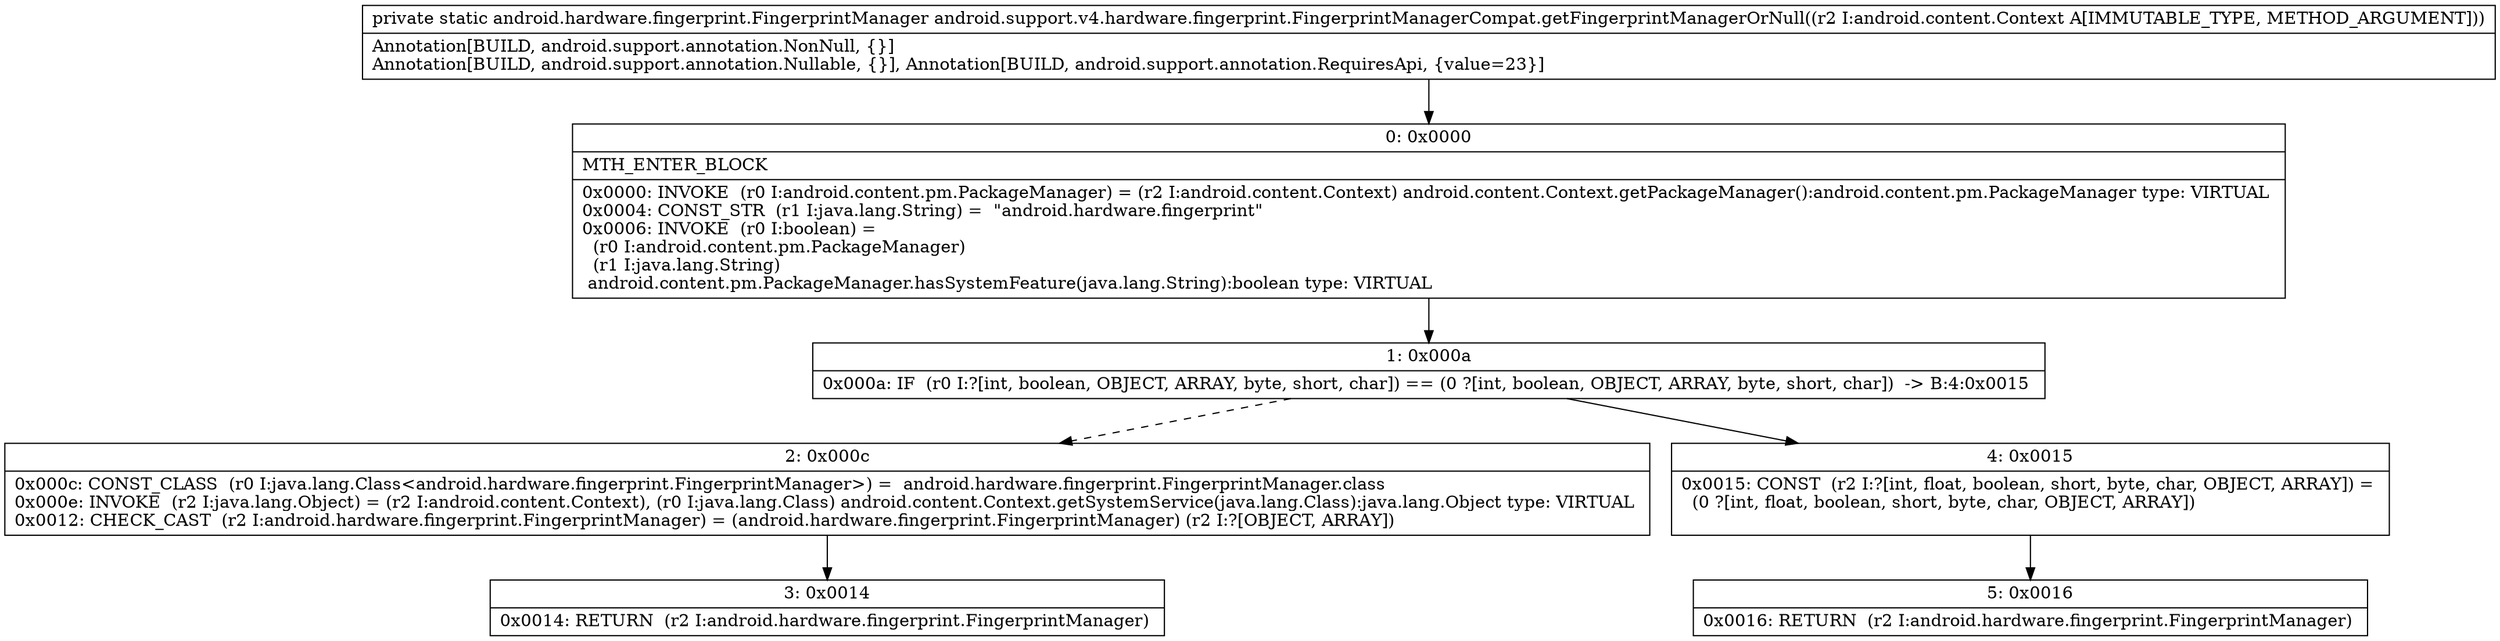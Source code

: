 digraph "CFG forandroid.support.v4.hardware.fingerprint.FingerprintManagerCompat.getFingerprintManagerOrNull(Landroid\/content\/Context;)Landroid\/hardware\/fingerprint\/FingerprintManager;" {
Node_0 [shape=record,label="{0\:\ 0x0000|MTH_ENTER_BLOCK\l|0x0000: INVOKE  (r0 I:android.content.pm.PackageManager) = (r2 I:android.content.Context) android.content.Context.getPackageManager():android.content.pm.PackageManager type: VIRTUAL \l0x0004: CONST_STR  (r1 I:java.lang.String) =  \"android.hardware.fingerprint\" \l0x0006: INVOKE  (r0 I:boolean) = \l  (r0 I:android.content.pm.PackageManager)\l  (r1 I:java.lang.String)\l android.content.pm.PackageManager.hasSystemFeature(java.lang.String):boolean type: VIRTUAL \l}"];
Node_1 [shape=record,label="{1\:\ 0x000a|0x000a: IF  (r0 I:?[int, boolean, OBJECT, ARRAY, byte, short, char]) == (0 ?[int, boolean, OBJECT, ARRAY, byte, short, char])  \-\> B:4:0x0015 \l}"];
Node_2 [shape=record,label="{2\:\ 0x000c|0x000c: CONST_CLASS  (r0 I:java.lang.Class\<android.hardware.fingerprint.FingerprintManager\>) =  android.hardware.fingerprint.FingerprintManager.class \l0x000e: INVOKE  (r2 I:java.lang.Object) = (r2 I:android.content.Context), (r0 I:java.lang.Class) android.content.Context.getSystemService(java.lang.Class):java.lang.Object type: VIRTUAL \l0x0012: CHECK_CAST  (r2 I:android.hardware.fingerprint.FingerprintManager) = (android.hardware.fingerprint.FingerprintManager) (r2 I:?[OBJECT, ARRAY]) \l}"];
Node_3 [shape=record,label="{3\:\ 0x0014|0x0014: RETURN  (r2 I:android.hardware.fingerprint.FingerprintManager) \l}"];
Node_4 [shape=record,label="{4\:\ 0x0015|0x0015: CONST  (r2 I:?[int, float, boolean, short, byte, char, OBJECT, ARRAY]) = \l  (0 ?[int, float, boolean, short, byte, char, OBJECT, ARRAY])\l \l}"];
Node_5 [shape=record,label="{5\:\ 0x0016|0x0016: RETURN  (r2 I:android.hardware.fingerprint.FingerprintManager) \l}"];
MethodNode[shape=record,label="{private static android.hardware.fingerprint.FingerprintManager android.support.v4.hardware.fingerprint.FingerprintManagerCompat.getFingerprintManagerOrNull((r2 I:android.content.Context A[IMMUTABLE_TYPE, METHOD_ARGUMENT]))  | Annotation[BUILD, android.support.annotation.NonNull, \{\}]\lAnnotation[BUILD, android.support.annotation.Nullable, \{\}], Annotation[BUILD, android.support.annotation.RequiresApi, \{value=23\}]\l}"];
MethodNode -> Node_0;
Node_0 -> Node_1;
Node_1 -> Node_2[style=dashed];
Node_1 -> Node_4;
Node_2 -> Node_3;
Node_4 -> Node_5;
}


